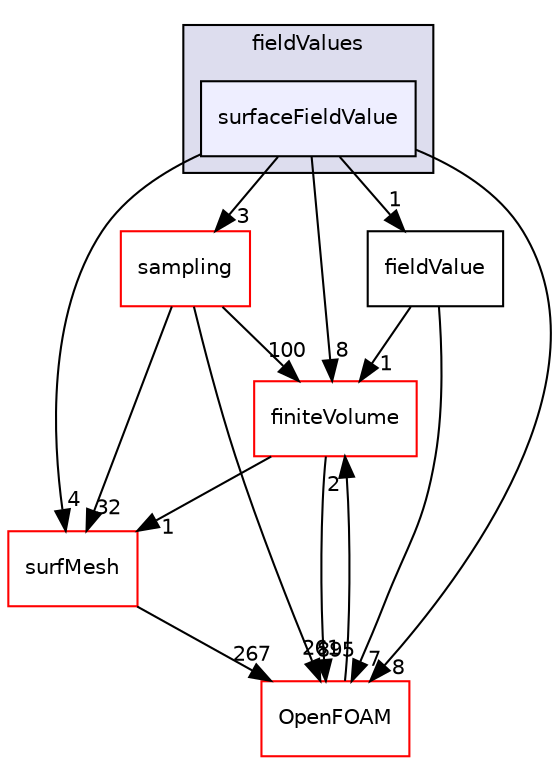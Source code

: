 digraph "src/functionObjects/field/fieldValues/surfaceFieldValue" {
  bgcolor=transparent;
  compound=true
  node [ fontsize="10", fontname="Helvetica"];
  edge [ labelfontsize="10", labelfontname="Helvetica"];
  subgraph clusterdir_e7bdba62d866621d8e2ff8ee2457cfce {
    graph [ bgcolor="#ddddee", pencolor="black", label="fieldValues" fontname="Helvetica", fontsize="10", URL="dir_e7bdba62d866621d8e2ff8ee2457cfce.html"]
  dir_aabd1af77fd72845846f529bf6b69a3a [shape=box, label="surfaceFieldValue", style="filled", fillcolor="#eeeeff", pencolor="black", URL="dir_aabd1af77fd72845846f529bf6b69a3a.html"];
  }
  dir_9bd15774b555cf7259a6fa18f99fe99b [shape=box label="finiteVolume" color="red" URL="dir_9bd15774b555cf7259a6fa18f99fe99b.html"];
  dir_24a3817a3c61c11f04a0a72057522f4f [shape=box label="sampling" color="red" URL="dir_24a3817a3c61c11f04a0a72057522f4f.html"];
  dir_0a88fe22feb23ce5f078a04a1df67721 [shape=box label="surfMesh" color="red" URL="dir_0a88fe22feb23ce5f078a04a1df67721.html"];
  dir_c5473ff19b20e6ec4dfe5c310b3778a8 [shape=box label="OpenFOAM" color="red" URL="dir_c5473ff19b20e6ec4dfe5c310b3778a8.html"];
  dir_0bb64bf1d9a0fe4fdd1408a8a51458da [shape=box label="fieldValue" URL="dir_0bb64bf1d9a0fe4fdd1408a8a51458da.html"];
  dir_9bd15774b555cf7259a6fa18f99fe99b->dir_0a88fe22feb23ce5f078a04a1df67721 [headlabel="1", labeldistance=1.5 headhref="dir_000814_003623.html"];
  dir_9bd15774b555cf7259a6fa18f99fe99b->dir_c5473ff19b20e6ec4dfe5c310b3778a8 [headlabel="895", labeldistance=1.5 headhref="dir_000814_002151.html"];
  dir_24a3817a3c61c11f04a0a72057522f4f->dir_9bd15774b555cf7259a6fa18f99fe99b [headlabel="100", labeldistance=1.5 headhref="dir_003550_000814.html"];
  dir_24a3817a3c61c11f04a0a72057522f4f->dir_0a88fe22feb23ce5f078a04a1df67721 [headlabel="32", labeldistance=1.5 headhref="dir_003550_003623.html"];
  dir_24a3817a3c61c11f04a0a72057522f4f->dir_c5473ff19b20e6ec4dfe5c310b3778a8 [headlabel="261", labeldistance=1.5 headhref="dir_003550_002151.html"];
  dir_0a88fe22feb23ce5f078a04a1df67721->dir_c5473ff19b20e6ec4dfe5c310b3778a8 [headlabel="267", labeldistance=1.5 headhref="dir_003623_002151.html"];
  dir_aabd1af77fd72845846f529bf6b69a3a->dir_9bd15774b555cf7259a6fa18f99fe99b [headlabel="8", labeldistance=1.5 headhref="dir_001290_000814.html"];
  dir_aabd1af77fd72845846f529bf6b69a3a->dir_24a3817a3c61c11f04a0a72057522f4f [headlabel="3", labeldistance=1.5 headhref="dir_001290_003550.html"];
  dir_aabd1af77fd72845846f529bf6b69a3a->dir_0a88fe22feb23ce5f078a04a1df67721 [headlabel="4", labeldistance=1.5 headhref="dir_001290_003623.html"];
  dir_aabd1af77fd72845846f529bf6b69a3a->dir_c5473ff19b20e6ec4dfe5c310b3778a8 [headlabel="8", labeldistance=1.5 headhref="dir_001290_002151.html"];
  dir_aabd1af77fd72845846f529bf6b69a3a->dir_0bb64bf1d9a0fe4fdd1408a8a51458da [headlabel="1", labeldistance=1.5 headhref="dir_001290_001288.html"];
  dir_c5473ff19b20e6ec4dfe5c310b3778a8->dir_9bd15774b555cf7259a6fa18f99fe99b [headlabel="2", labeldistance=1.5 headhref="dir_002151_000814.html"];
  dir_0bb64bf1d9a0fe4fdd1408a8a51458da->dir_9bd15774b555cf7259a6fa18f99fe99b [headlabel="1", labeldistance=1.5 headhref="dir_001288_000814.html"];
  dir_0bb64bf1d9a0fe4fdd1408a8a51458da->dir_c5473ff19b20e6ec4dfe5c310b3778a8 [headlabel="7", labeldistance=1.5 headhref="dir_001288_002151.html"];
}
